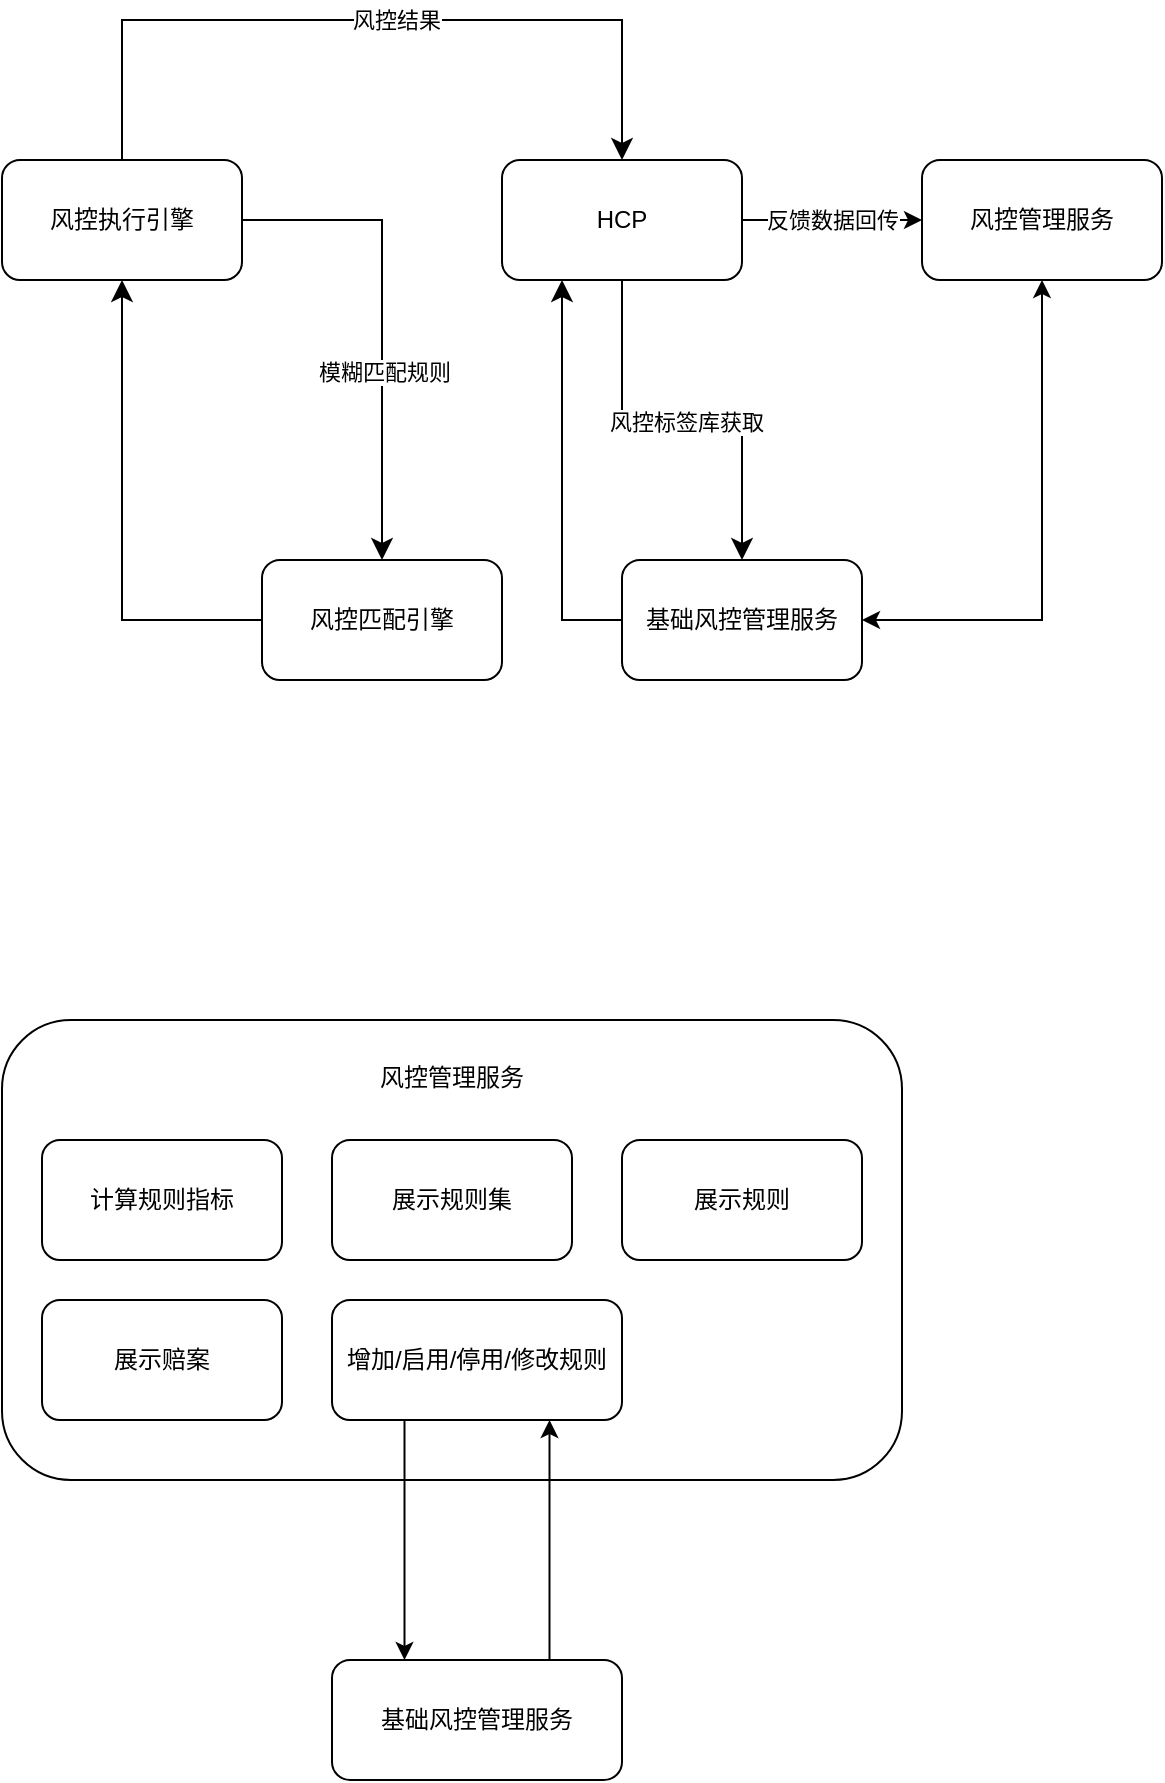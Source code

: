 <mxfile version="21.6.8" type="device" pages="2">
  <diagram name="流程" id="0Kby2O0qXFFOftilVne5">
    <mxGraphModel dx="1505" dy="1089" grid="1" gridSize="10" guides="1" tooltips="1" connect="1" arrows="1" fold="1" page="1" pageScale="1" pageWidth="850" pageHeight="1100" math="0" shadow="0">
      <root>
        <mxCell id="0" />
        <mxCell id="1" parent="0" />
        <mxCell id="m2C8WwJFwTPFNjoRwIyo-1" value="风控执行引擎" style="rounded=1;whiteSpace=wrap;html=1;" parent="1" vertex="1">
          <mxGeometry x="190" y="160" width="120" height="60" as="geometry" />
        </mxCell>
        <mxCell id="m2C8WwJFwTPFNjoRwIyo-2" value="风控匹配引擎" style="rounded=1;whiteSpace=wrap;html=1;" parent="1" vertex="1">
          <mxGeometry x="320" y="360" width="120" height="60" as="geometry" />
        </mxCell>
        <mxCell id="m2C8WwJFwTPFNjoRwIyo-4" value="" style="edgeStyle=elbowEdgeStyle;elbow=vertical;endArrow=classic;html=1;curved=0;rounded=0;endSize=8;startSize=8;exitX=0;exitY=0.5;exitDx=0;exitDy=0;entryX=0.5;entryY=1;entryDx=0;entryDy=0;" parent="1" source="m2C8WwJFwTPFNjoRwIyo-2" target="m2C8WwJFwTPFNjoRwIyo-1" edge="1">
          <mxGeometry width="50" height="50" relative="1" as="geometry">
            <mxPoint x="570" y="400" as="sourcePoint" />
            <mxPoint x="620" y="350" as="targetPoint" />
            <Array as="points">
              <mxPoint x="310" y="390" />
            </Array>
          </mxGeometry>
        </mxCell>
        <mxCell id="m2C8WwJFwTPFNjoRwIyo-5" value="HCP" style="rounded=1;whiteSpace=wrap;html=1;" parent="1" vertex="1">
          <mxGeometry x="440" y="160" width="120" height="60" as="geometry" />
        </mxCell>
        <mxCell id="m2C8WwJFwTPFNjoRwIyo-6" value="" style="edgeStyle=elbowEdgeStyle;elbow=vertical;endArrow=classic;html=1;curved=0;rounded=0;endSize=8;startSize=8;exitX=0.5;exitY=0;exitDx=0;exitDy=0;entryX=0.5;entryY=0;entryDx=0;entryDy=0;" parent="1" source="m2C8WwJFwTPFNjoRwIyo-1" target="m2C8WwJFwTPFNjoRwIyo-5" edge="1">
          <mxGeometry width="50" height="50" relative="1" as="geometry">
            <mxPoint x="570" y="400" as="sourcePoint" />
            <mxPoint x="620" y="350" as="targetPoint" />
            <Array as="points">
              <mxPoint x="440" y="90" />
            </Array>
          </mxGeometry>
        </mxCell>
        <mxCell id="m2C8WwJFwTPFNjoRwIyo-14" value="风控结果" style="edgeLabel;html=1;align=center;verticalAlign=middle;resizable=0;points=[];" parent="m2C8WwJFwTPFNjoRwIyo-6" vertex="1" connectable="0">
          <mxGeometry x="0.061" relative="1" as="geometry">
            <mxPoint as="offset" />
          </mxGeometry>
        </mxCell>
        <mxCell id="m2C8WwJFwTPFNjoRwIyo-7" value="基础风控管理服务" style="rounded=1;whiteSpace=wrap;html=1;" parent="1" vertex="1">
          <mxGeometry x="500" y="360" width="120" height="60" as="geometry" />
        </mxCell>
        <mxCell id="m2C8WwJFwTPFNjoRwIyo-8" value="风控管理服务" style="rounded=1;whiteSpace=wrap;html=1;" parent="1" vertex="1">
          <mxGeometry x="650" y="160" width="120" height="60" as="geometry" />
        </mxCell>
        <mxCell id="m2C8WwJFwTPFNjoRwIyo-9" value="" style="edgeStyle=segmentEdgeStyle;endArrow=classic;html=1;curved=0;rounded=0;endSize=8;startSize=8;entryX=0.5;entryY=0;entryDx=0;entryDy=0;" parent="1" source="m2C8WwJFwTPFNjoRwIyo-1" target="m2C8WwJFwTPFNjoRwIyo-2" edge="1">
          <mxGeometry width="50" height="50" relative="1" as="geometry">
            <mxPoint x="570" y="400" as="sourcePoint" />
            <mxPoint x="620" y="350" as="targetPoint" />
          </mxGeometry>
        </mxCell>
        <mxCell id="m2C8WwJFwTPFNjoRwIyo-13" value="模糊匹配规则" style="edgeLabel;html=1;align=center;verticalAlign=middle;resizable=0;points=[];" parent="m2C8WwJFwTPFNjoRwIyo-9" vertex="1" connectable="0">
          <mxGeometry x="0.217" y="1" relative="1" as="geometry">
            <mxPoint as="offset" />
          </mxGeometry>
        </mxCell>
        <mxCell id="m2C8WwJFwTPFNjoRwIyo-11" value="" style="edgeStyle=segmentEdgeStyle;endArrow=classic;html=1;curved=0;rounded=0;endSize=8;startSize=8;exitX=0.5;exitY=1;exitDx=0;exitDy=0;entryX=0.5;entryY=0;entryDx=0;entryDy=0;" parent="1" source="m2C8WwJFwTPFNjoRwIyo-5" target="m2C8WwJFwTPFNjoRwIyo-7" edge="1">
          <mxGeometry width="50" height="50" relative="1" as="geometry">
            <mxPoint x="570" y="400" as="sourcePoint" />
            <mxPoint x="620" y="350" as="targetPoint" />
            <Array as="points">
              <mxPoint x="500" y="290" />
              <mxPoint x="560" y="290" />
            </Array>
          </mxGeometry>
        </mxCell>
        <mxCell id="m2C8WwJFwTPFNjoRwIyo-12" value="风控标签库获取" style="edgeLabel;html=1;align=center;verticalAlign=middle;resizable=0;points=[];" parent="m2C8WwJFwTPFNjoRwIyo-11" vertex="1" connectable="0">
          <mxGeometry x="0.02" y="-1" relative="1" as="geometry">
            <mxPoint as="offset" />
          </mxGeometry>
        </mxCell>
        <mxCell id="m2C8WwJFwTPFNjoRwIyo-15" value="反馈数据回传" style="endArrow=classic;html=1;rounded=0;entryX=0;entryY=0.5;entryDx=0;entryDy=0;exitX=1;exitY=0.5;exitDx=0;exitDy=0;" parent="1" source="m2C8WwJFwTPFNjoRwIyo-5" target="m2C8WwJFwTPFNjoRwIyo-8" edge="1">
          <mxGeometry width="50" height="50" relative="1" as="geometry">
            <mxPoint x="570" y="400" as="sourcePoint" />
            <mxPoint x="620" y="350" as="targetPoint" />
          </mxGeometry>
        </mxCell>
        <mxCell id="m2C8WwJFwTPFNjoRwIyo-16" value="" style="edgeStyle=elbowEdgeStyle;elbow=vertical;endArrow=classic;html=1;curved=0;rounded=0;endSize=8;startSize=8;exitX=0;exitY=0.5;exitDx=0;exitDy=0;entryX=0.25;entryY=1;entryDx=0;entryDy=0;" parent="1" source="m2C8WwJFwTPFNjoRwIyo-7" target="m2C8WwJFwTPFNjoRwIyo-5" edge="1">
          <mxGeometry width="50" height="50" relative="1" as="geometry">
            <mxPoint x="330" y="400" as="sourcePoint" />
            <mxPoint x="260" y="230" as="targetPoint" />
            <Array as="points">
              <mxPoint x="480" y="390" />
            </Array>
          </mxGeometry>
        </mxCell>
        <mxCell id="m2C8WwJFwTPFNjoRwIyo-23" value="基础风控管理服务" style="rounded=1;whiteSpace=wrap;html=1;" parent="1" vertex="1">
          <mxGeometry x="355" y="910" width="145" height="60" as="geometry" />
        </mxCell>
        <mxCell id="m2C8WwJFwTPFNjoRwIyo-24" value="风控管理服务&lt;br&gt;&lt;br&gt;&lt;br&gt;&lt;br&gt;&lt;br&gt;&lt;br&gt;&lt;br&gt;&lt;br&gt;&lt;br&gt;&lt;br&gt;&lt;br&gt;&lt;br&gt;&lt;br&gt;" style="rounded=1;whiteSpace=wrap;html=1;" parent="1" vertex="1">
          <mxGeometry x="190" y="590" width="450" height="230" as="geometry" />
        </mxCell>
        <mxCell id="m2C8WwJFwTPFNjoRwIyo-32" value="计算规则指标" style="rounded=1;whiteSpace=wrap;html=1;" parent="1" vertex="1">
          <mxGeometry x="210" y="650" width="120" height="60" as="geometry" />
        </mxCell>
        <mxCell id="m2C8WwJFwTPFNjoRwIyo-33" value="展示规则集" style="rounded=1;whiteSpace=wrap;html=1;" parent="1" vertex="1">
          <mxGeometry x="355" y="650" width="120" height="60" as="geometry" />
        </mxCell>
        <mxCell id="m2C8WwJFwTPFNjoRwIyo-34" value="展示规则" style="rounded=1;whiteSpace=wrap;html=1;" parent="1" vertex="1">
          <mxGeometry x="500" y="650" width="120" height="60" as="geometry" />
        </mxCell>
        <mxCell id="m2C8WwJFwTPFNjoRwIyo-35" value="展示赔案" style="rounded=1;whiteSpace=wrap;html=1;" parent="1" vertex="1">
          <mxGeometry x="210" y="730" width="120" height="60" as="geometry" />
        </mxCell>
        <mxCell id="m2C8WwJFwTPFNjoRwIyo-36" value="增加/启用/停用/修改规则" style="rounded=1;whiteSpace=wrap;html=1;" parent="1" vertex="1">
          <mxGeometry x="355" y="730" width="145" height="60" as="geometry" />
        </mxCell>
        <mxCell id="m2C8WwJFwTPFNjoRwIyo-37" value="" style="endArrow=classic;html=1;rounded=0;exitX=0.25;exitY=1;exitDx=0;exitDy=0;entryX=0.25;entryY=0;entryDx=0;entryDy=0;" parent="1" source="m2C8WwJFwTPFNjoRwIyo-36" target="m2C8WwJFwTPFNjoRwIyo-23" edge="1">
          <mxGeometry width="50" height="50" relative="1" as="geometry">
            <mxPoint x="400" y="500" as="sourcePoint" />
            <mxPoint x="450" y="450" as="targetPoint" />
          </mxGeometry>
        </mxCell>
        <mxCell id="m2C8WwJFwTPFNjoRwIyo-38" value="" style="endArrow=classic;html=1;rounded=0;exitX=0.75;exitY=0;exitDx=0;exitDy=0;entryX=0.75;entryY=1;entryDx=0;entryDy=0;" parent="1" source="m2C8WwJFwTPFNjoRwIyo-23" target="m2C8WwJFwTPFNjoRwIyo-36" edge="1">
          <mxGeometry width="50" height="50" relative="1" as="geometry">
            <mxPoint x="401.25" y="800" as="sourcePoint" />
            <mxPoint x="401.25" y="920" as="targetPoint" />
          </mxGeometry>
        </mxCell>
        <mxCell id="m2C8WwJFwTPFNjoRwIyo-39" value="" style="endArrow=classic;startArrow=classic;html=1;rounded=0;entryX=0.5;entryY=1;entryDx=0;entryDy=0;exitX=1;exitY=0.5;exitDx=0;exitDy=0;" parent="1" source="m2C8WwJFwTPFNjoRwIyo-7" target="m2C8WwJFwTPFNjoRwIyo-8" edge="1">
          <mxGeometry width="50" height="50" relative="1" as="geometry">
            <mxPoint x="400" y="500" as="sourcePoint" />
            <mxPoint x="450" y="450" as="targetPoint" />
            <Array as="points">
              <mxPoint x="710" y="390" />
            </Array>
          </mxGeometry>
        </mxCell>
      </root>
    </mxGraphModel>
  </diagram>
  <diagram id="0kAFtuvf8dIHbJwi1fX-" name="第 2 页">
    <mxGraphModel dx="1505" dy="1089" grid="1" gridSize="10" guides="1" tooltips="1" connect="1" arrows="1" fold="1" page="1" pageScale="1" pageWidth="827" pageHeight="1169" math="0" shadow="0">
      <root>
        <mxCell id="0" />
        <mxCell id="1" parent="0" />
        <mxCell id="K3M21DuBrXWwzkFEPWrh-1" value="风控执行引擎" style="rounded=1;whiteSpace=wrap;html=1;" vertex="1" parent="1">
          <mxGeometry x="320" y="200" width="120" height="60" as="geometry" />
        </mxCell>
        <mxCell id="K3M21DuBrXWwzkFEPWrh-16" style="edgeStyle=orthogonalEdgeStyle;rounded=0;orthogonalLoop=1;jettySize=auto;html=1;exitX=1;exitY=0.5;exitDx=0;exitDy=0;entryX=0;entryY=0.5;entryDx=0;entryDy=0;" edge="1" parent="1" source="K3M21DuBrXWwzkFEPWrh-2" target="K3M21DuBrXWwzkFEPWrh-7">
          <mxGeometry relative="1" as="geometry" />
        </mxCell>
        <mxCell id="K3M21DuBrXWwzkFEPWrh-2" value="风控匹配引擎" style="rounded=1;whiteSpace=wrap;html=1;" vertex="1" parent="1">
          <mxGeometry x="320" y="360" width="120" height="60" as="geometry" />
        </mxCell>
        <mxCell id="K3M21DuBrXWwzkFEPWrh-4" value="业务系统" style="rounded=1;whiteSpace=wrap;html=1;" vertex="1" parent="1">
          <mxGeometry x="670" y="200" width="120" height="60" as="geometry" />
        </mxCell>
        <mxCell id="K3M21DuBrXWwzkFEPWrh-5" value="" style="edgeStyle=elbowEdgeStyle;elbow=vertical;endArrow=classic;html=1;curved=0;rounded=0;endSize=8;startSize=8;exitX=1;exitY=0.5;exitDx=0;exitDy=0;entryX=0;entryY=0.5;entryDx=0;entryDy=0;startArrow=classic;startFill=1;" edge="1" parent="1" source="K3M21DuBrXWwzkFEPWrh-1" target="K3M21DuBrXWwzkFEPWrh-4">
          <mxGeometry width="50" height="50" relative="1" as="geometry">
            <mxPoint x="570" y="400" as="sourcePoint" />
            <mxPoint x="620" y="350" as="targetPoint" />
            <Array as="points">
              <mxPoint x="590" y="230" />
            </Array>
          </mxGeometry>
        </mxCell>
        <mxCell id="K3M21DuBrXWwzkFEPWrh-6" value="风控API调用" style="edgeLabel;html=1;align=center;verticalAlign=middle;resizable=0;points=[];" vertex="1" connectable="0" parent="K3M21DuBrXWwzkFEPWrh-5">
          <mxGeometry x="0.061" relative="1" as="geometry">
            <mxPoint as="offset" />
          </mxGeometry>
        </mxCell>
        <mxCell id="K3M21DuBrXWwzkFEPWrh-7" value="风控场景数据库" style="rounded=1;whiteSpace=wrap;html=1;" vertex="1" parent="1">
          <mxGeometry x="500" y="360" width="120" height="60" as="geometry" />
        </mxCell>
        <mxCell id="K3M21DuBrXWwzkFEPWrh-18" style="edgeStyle=orthogonalEdgeStyle;rounded=0;orthogonalLoop=1;jettySize=auto;html=1;exitX=0.5;exitY=0;exitDx=0;exitDy=0;entryX=0.5;entryY=1;entryDx=0;entryDy=0;" edge="1" parent="1" source="K3M21DuBrXWwzkFEPWrh-8" target="K3M21DuBrXWwzkFEPWrh-7">
          <mxGeometry relative="1" as="geometry" />
        </mxCell>
        <mxCell id="K3M21DuBrXWwzkFEPWrh-8" value="风控配置管理服务" style="rounded=1;whiteSpace=wrap;html=1;" vertex="1" parent="1">
          <mxGeometry x="500" y="480" width="120" height="60" as="geometry" />
        </mxCell>
        <mxCell id="K3M21DuBrXWwzkFEPWrh-9" value="" style="edgeStyle=segmentEdgeStyle;endArrow=classic;html=1;curved=0;rounded=0;endSize=8;startSize=8;entryX=0.5;entryY=0;entryDx=0;entryDy=0;" edge="1" parent="1" source="K3M21DuBrXWwzkFEPWrh-1" target="K3M21DuBrXWwzkFEPWrh-2">
          <mxGeometry width="50" height="50" relative="1" as="geometry">
            <mxPoint x="570" y="400" as="sourcePoint" />
            <mxPoint x="620" y="350" as="targetPoint" />
          </mxGeometry>
        </mxCell>
        <mxCell id="K3M21DuBrXWwzkFEPWrh-10" value="模糊匹配规则" style="edgeLabel;html=1;align=center;verticalAlign=middle;resizable=0;points=[];" vertex="1" connectable="0" parent="K3M21DuBrXWwzkFEPWrh-9">
          <mxGeometry x="0.217" y="1" relative="1" as="geometry">
            <mxPoint as="offset" />
          </mxGeometry>
        </mxCell>
      </root>
    </mxGraphModel>
  </diagram>
</mxfile>
